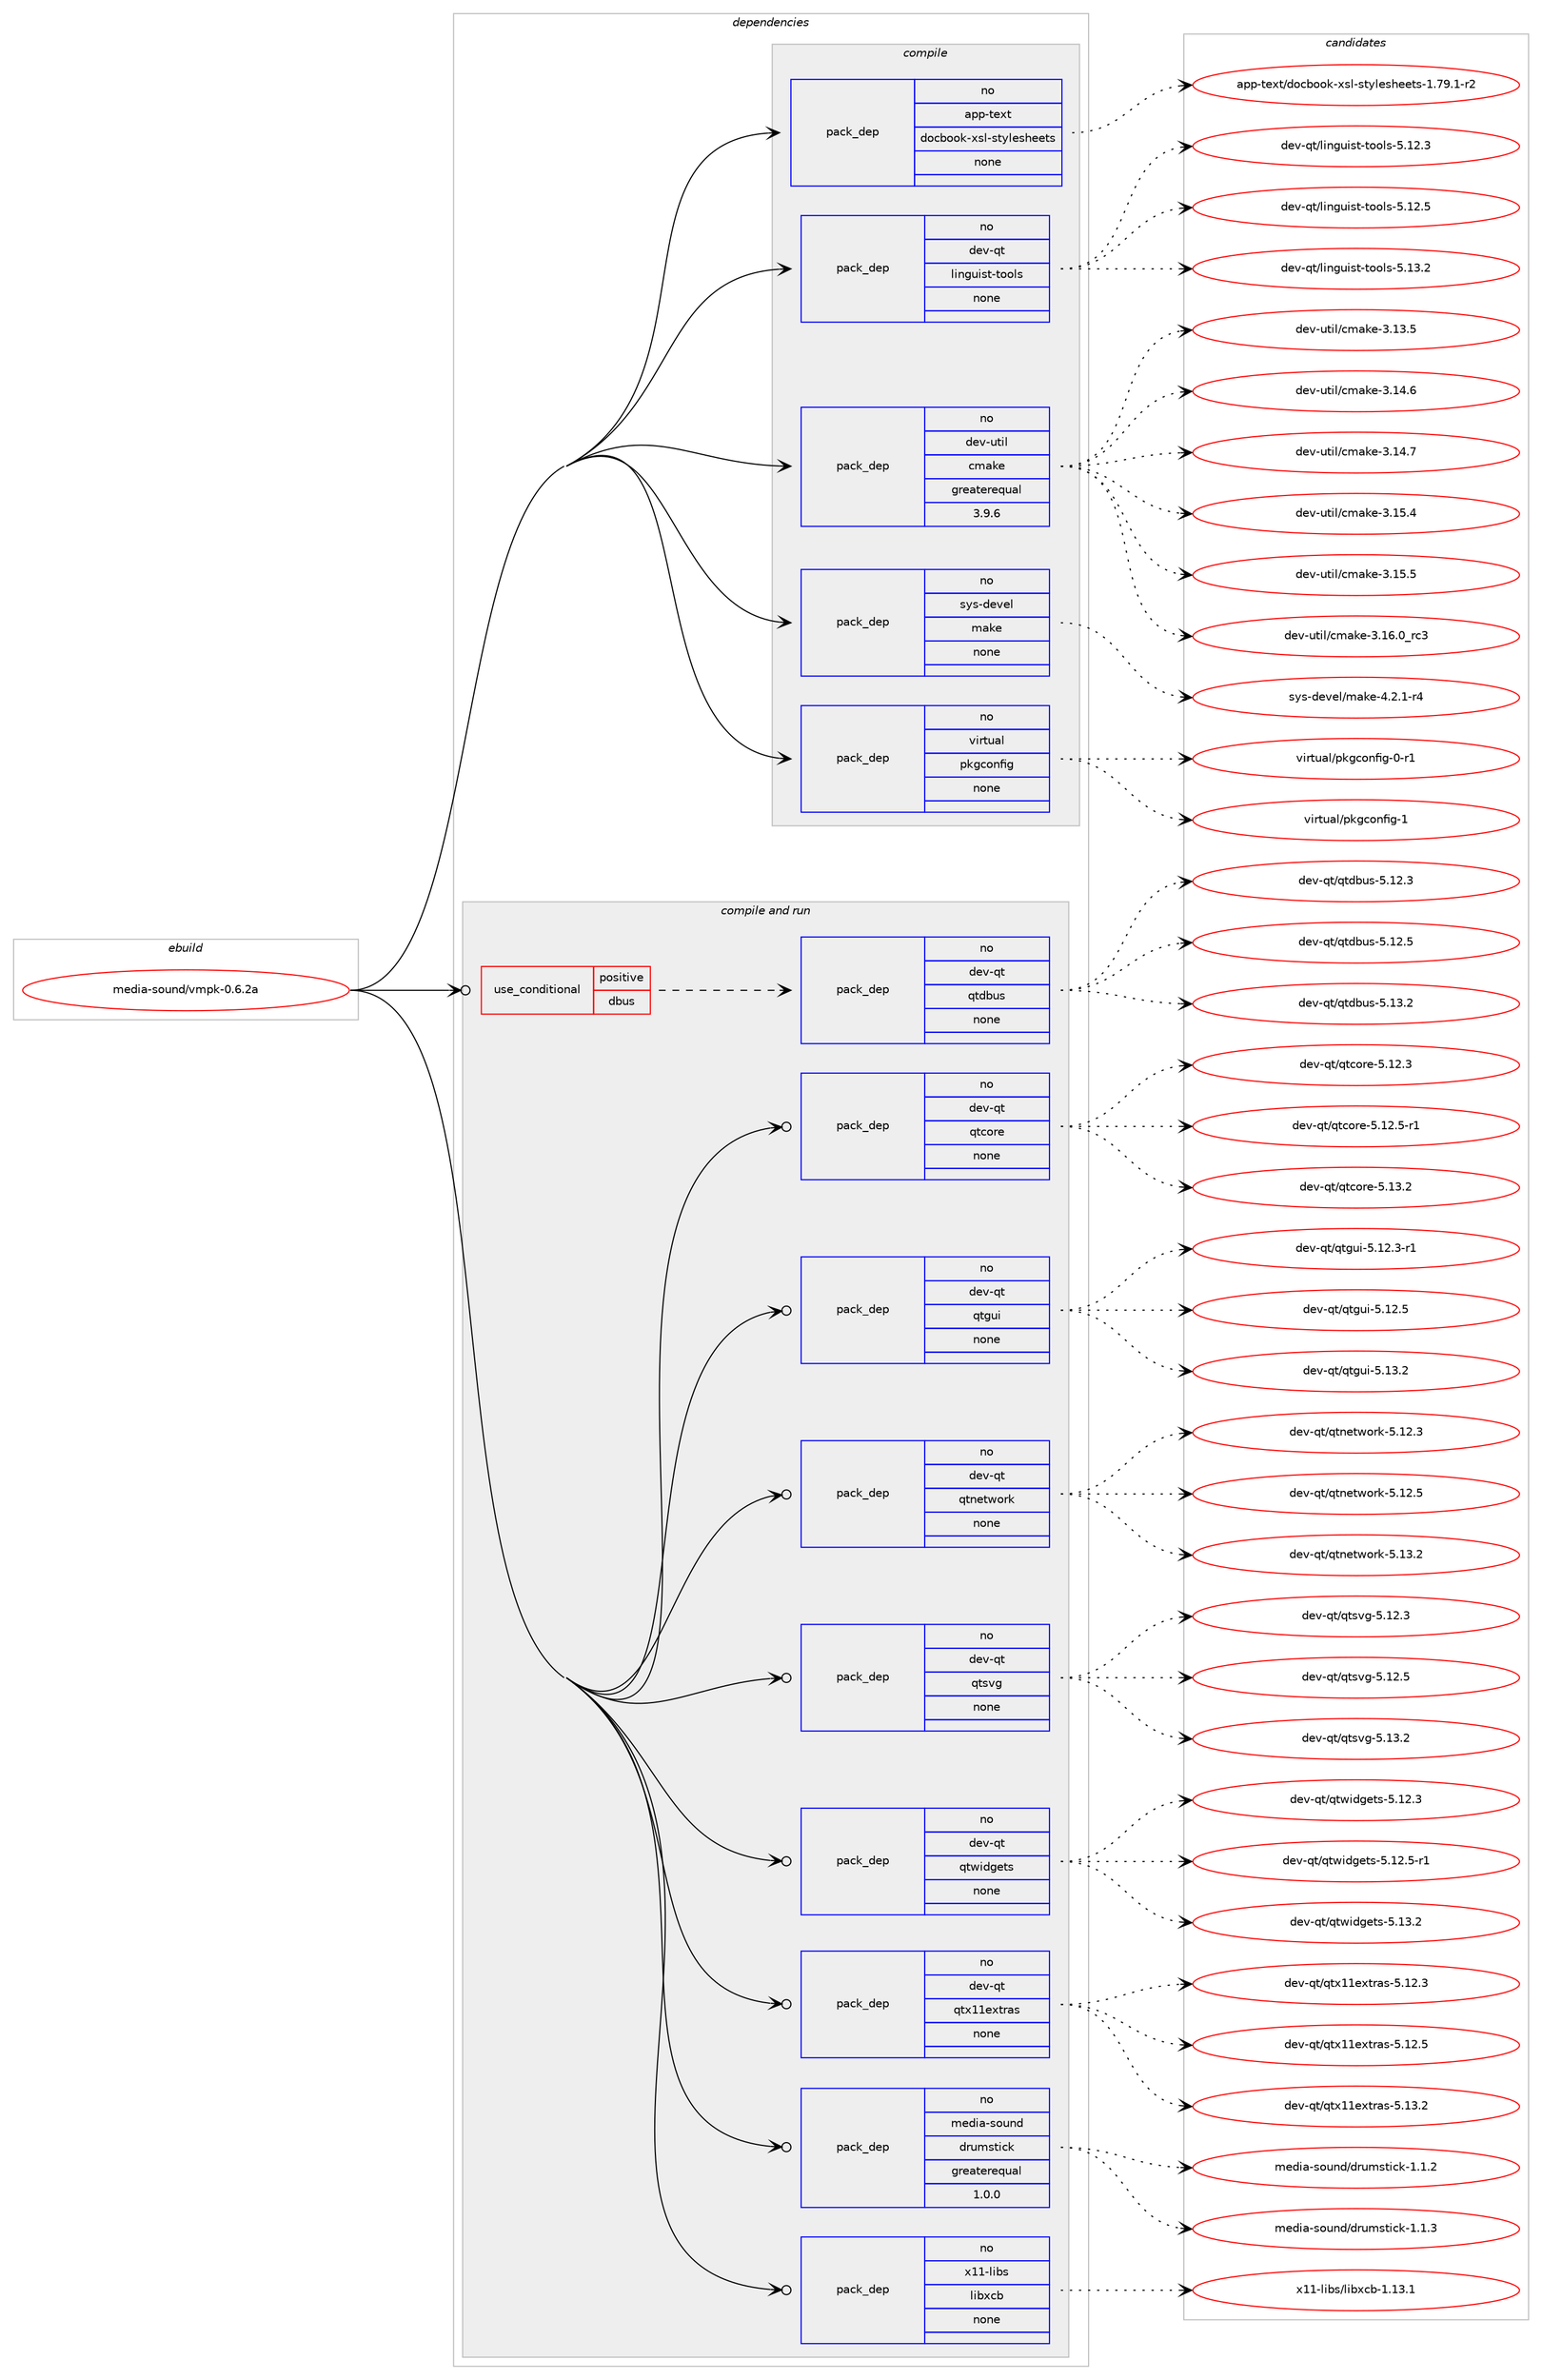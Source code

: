 digraph prolog {

# *************
# Graph options
# *************

newrank=true;
concentrate=true;
compound=true;
graph [rankdir=LR,fontname=Helvetica,fontsize=10,ranksep=1.5];#, ranksep=2.5, nodesep=0.2];
edge  [arrowhead=vee];
node  [fontname=Helvetica,fontsize=10];

# **********
# The ebuild
# **********

subgraph cluster_leftcol {
color=gray;
rank=same;
label=<<i>ebuild</i>>;
id [label="media-sound/vmpk-0.6.2a", color=red, width=4, href="../media-sound/vmpk-0.6.2a.svg"];
}

# ****************
# The dependencies
# ****************

subgraph cluster_midcol {
color=gray;
label=<<i>dependencies</i>>;
subgraph cluster_compile {
fillcolor="#eeeeee";
style=filled;
label=<<i>compile</i>>;
subgraph pack594942 {
dependency804312 [label=<<TABLE BORDER="0" CELLBORDER="1" CELLSPACING="0" CELLPADDING="4" WIDTH="220"><TR><TD ROWSPAN="6" CELLPADDING="30">pack_dep</TD></TR><TR><TD WIDTH="110">no</TD></TR><TR><TD>app-text</TD></TR><TR><TD>docbook-xsl-stylesheets</TD></TR><TR><TD>none</TD></TR><TR><TD></TD></TR></TABLE>>, shape=none, color=blue];
}
id:e -> dependency804312:w [weight=20,style="solid",arrowhead="vee"];
subgraph pack594943 {
dependency804313 [label=<<TABLE BORDER="0" CELLBORDER="1" CELLSPACING="0" CELLPADDING="4" WIDTH="220"><TR><TD ROWSPAN="6" CELLPADDING="30">pack_dep</TD></TR><TR><TD WIDTH="110">no</TD></TR><TR><TD>dev-qt</TD></TR><TR><TD>linguist-tools</TD></TR><TR><TD>none</TD></TR><TR><TD></TD></TR></TABLE>>, shape=none, color=blue];
}
id:e -> dependency804313:w [weight=20,style="solid",arrowhead="vee"];
subgraph pack594944 {
dependency804314 [label=<<TABLE BORDER="0" CELLBORDER="1" CELLSPACING="0" CELLPADDING="4" WIDTH="220"><TR><TD ROWSPAN="6" CELLPADDING="30">pack_dep</TD></TR><TR><TD WIDTH="110">no</TD></TR><TR><TD>dev-util</TD></TR><TR><TD>cmake</TD></TR><TR><TD>greaterequal</TD></TR><TR><TD>3.9.6</TD></TR></TABLE>>, shape=none, color=blue];
}
id:e -> dependency804314:w [weight=20,style="solid",arrowhead="vee"];
subgraph pack594945 {
dependency804315 [label=<<TABLE BORDER="0" CELLBORDER="1" CELLSPACING="0" CELLPADDING="4" WIDTH="220"><TR><TD ROWSPAN="6" CELLPADDING="30">pack_dep</TD></TR><TR><TD WIDTH="110">no</TD></TR><TR><TD>sys-devel</TD></TR><TR><TD>make</TD></TR><TR><TD>none</TD></TR><TR><TD></TD></TR></TABLE>>, shape=none, color=blue];
}
id:e -> dependency804315:w [weight=20,style="solid",arrowhead="vee"];
subgraph pack594946 {
dependency804316 [label=<<TABLE BORDER="0" CELLBORDER="1" CELLSPACING="0" CELLPADDING="4" WIDTH="220"><TR><TD ROWSPAN="6" CELLPADDING="30">pack_dep</TD></TR><TR><TD WIDTH="110">no</TD></TR><TR><TD>virtual</TD></TR><TR><TD>pkgconfig</TD></TR><TR><TD>none</TD></TR><TR><TD></TD></TR></TABLE>>, shape=none, color=blue];
}
id:e -> dependency804316:w [weight=20,style="solid",arrowhead="vee"];
}
subgraph cluster_compileandrun {
fillcolor="#eeeeee";
style=filled;
label=<<i>compile and run</i>>;
subgraph cond195316 {
dependency804317 [label=<<TABLE BORDER="0" CELLBORDER="1" CELLSPACING="0" CELLPADDING="4"><TR><TD ROWSPAN="3" CELLPADDING="10">use_conditional</TD></TR><TR><TD>positive</TD></TR><TR><TD>dbus</TD></TR></TABLE>>, shape=none, color=red];
subgraph pack594947 {
dependency804318 [label=<<TABLE BORDER="0" CELLBORDER="1" CELLSPACING="0" CELLPADDING="4" WIDTH="220"><TR><TD ROWSPAN="6" CELLPADDING="30">pack_dep</TD></TR><TR><TD WIDTH="110">no</TD></TR><TR><TD>dev-qt</TD></TR><TR><TD>qtdbus</TD></TR><TR><TD>none</TD></TR><TR><TD></TD></TR></TABLE>>, shape=none, color=blue];
}
dependency804317:e -> dependency804318:w [weight=20,style="dashed",arrowhead="vee"];
}
id:e -> dependency804317:w [weight=20,style="solid",arrowhead="odotvee"];
subgraph pack594948 {
dependency804319 [label=<<TABLE BORDER="0" CELLBORDER="1" CELLSPACING="0" CELLPADDING="4" WIDTH="220"><TR><TD ROWSPAN="6" CELLPADDING="30">pack_dep</TD></TR><TR><TD WIDTH="110">no</TD></TR><TR><TD>dev-qt</TD></TR><TR><TD>qtcore</TD></TR><TR><TD>none</TD></TR><TR><TD></TD></TR></TABLE>>, shape=none, color=blue];
}
id:e -> dependency804319:w [weight=20,style="solid",arrowhead="odotvee"];
subgraph pack594949 {
dependency804320 [label=<<TABLE BORDER="0" CELLBORDER="1" CELLSPACING="0" CELLPADDING="4" WIDTH="220"><TR><TD ROWSPAN="6" CELLPADDING="30">pack_dep</TD></TR><TR><TD WIDTH="110">no</TD></TR><TR><TD>dev-qt</TD></TR><TR><TD>qtgui</TD></TR><TR><TD>none</TD></TR><TR><TD></TD></TR></TABLE>>, shape=none, color=blue];
}
id:e -> dependency804320:w [weight=20,style="solid",arrowhead="odotvee"];
subgraph pack594950 {
dependency804321 [label=<<TABLE BORDER="0" CELLBORDER="1" CELLSPACING="0" CELLPADDING="4" WIDTH="220"><TR><TD ROWSPAN="6" CELLPADDING="30">pack_dep</TD></TR><TR><TD WIDTH="110">no</TD></TR><TR><TD>dev-qt</TD></TR><TR><TD>qtnetwork</TD></TR><TR><TD>none</TD></TR><TR><TD></TD></TR></TABLE>>, shape=none, color=blue];
}
id:e -> dependency804321:w [weight=20,style="solid",arrowhead="odotvee"];
subgraph pack594951 {
dependency804322 [label=<<TABLE BORDER="0" CELLBORDER="1" CELLSPACING="0" CELLPADDING="4" WIDTH="220"><TR><TD ROWSPAN="6" CELLPADDING="30">pack_dep</TD></TR><TR><TD WIDTH="110">no</TD></TR><TR><TD>dev-qt</TD></TR><TR><TD>qtsvg</TD></TR><TR><TD>none</TD></TR><TR><TD></TD></TR></TABLE>>, shape=none, color=blue];
}
id:e -> dependency804322:w [weight=20,style="solid",arrowhead="odotvee"];
subgraph pack594952 {
dependency804323 [label=<<TABLE BORDER="0" CELLBORDER="1" CELLSPACING="0" CELLPADDING="4" WIDTH="220"><TR><TD ROWSPAN="6" CELLPADDING="30">pack_dep</TD></TR><TR><TD WIDTH="110">no</TD></TR><TR><TD>dev-qt</TD></TR><TR><TD>qtwidgets</TD></TR><TR><TD>none</TD></TR><TR><TD></TD></TR></TABLE>>, shape=none, color=blue];
}
id:e -> dependency804323:w [weight=20,style="solid",arrowhead="odotvee"];
subgraph pack594953 {
dependency804324 [label=<<TABLE BORDER="0" CELLBORDER="1" CELLSPACING="0" CELLPADDING="4" WIDTH="220"><TR><TD ROWSPAN="6" CELLPADDING="30">pack_dep</TD></TR><TR><TD WIDTH="110">no</TD></TR><TR><TD>dev-qt</TD></TR><TR><TD>qtx11extras</TD></TR><TR><TD>none</TD></TR><TR><TD></TD></TR></TABLE>>, shape=none, color=blue];
}
id:e -> dependency804324:w [weight=20,style="solid",arrowhead="odotvee"];
subgraph pack594954 {
dependency804325 [label=<<TABLE BORDER="0" CELLBORDER="1" CELLSPACING="0" CELLPADDING="4" WIDTH="220"><TR><TD ROWSPAN="6" CELLPADDING="30">pack_dep</TD></TR><TR><TD WIDTH="110">no</TD></TR><TR><TD>media-sound</TD></TR><TR><TD>drumstick</TD></TR><TR><TD>greaterequal</TD></TR><TR><TD>1.0.0</TD></TR></TABLE>>, shape=none, color=blue];
}
id:e -> dependency804325:w [weight=20,style="solid",arrowhead="odotvee"];
subgraph pack594955 {
dependency804326 [label=<<TABLE BORDER="0" CELLBORDER="1" CELLSPACING="0" CELLPADDING="4" WIDTH="220"><TR><TD ROWSPAN="6" CELLPADDING="30">pack_dep</TD></TR><TR><TD WIDTH="110">no</TD></TR><TR><TD>x11-libs</TD></TR><TR><TD>libxcb</TD></TR><TR><TD>none</TD></TR><TR><TD></TD></TR></TABLE>>, shape=none, color=blue];
}
id:e -> dependency804326:w [weight=20,style="solid",arrowhead="odotvee"];
}
subgraph cluster_run {
fillcolor="#eeeeee";
style=filled;
label=<<i>run</i>>;
}
}

# **************
# The candidates
# **************

subgraph cluster_choices {
rank=same;
color=gray;
label=<<i>candidates</i>>;

subgraph choice594942 {
color=black;
nodesep=1;
choice97112112451161011201164710011199981111111074512011510845115116121108101115104101101116115454946555746494511450 [label="app-text/docbook-xsl-stylesheets-1.79.1-r2", color=red, width=4,href="../app-text/docbook-xsl-stylesheets-1.79.1-r2.svg"];
dependency804312:e -> choice97112112451161011201164710011199981111111074512011510845115116121108101115104101101116115454946555746494511450:w [style=dotted,weight="100"];
}
subgraph choice594943 {
color=black;
nodesep=1;
choice10010111845113116471081051101031171051151164511611111110811545534649504651 [label="dev-qt/linguist-tools-5.12.3", color=red, width=4,href="../dev-qt/linguist-tools-5.12.3.svg"];
choice10010111845113116471081051101031171051151164511611111110811545534649504653 [label="dev-qt/linguist-tools-5.12.5", color=red, width=4,href="../dev-qt/linguist-tools-5.12.5.svg"];
choice10010111845113116471081051101031171051151164511611111110811545534649514650 [label="dev-qt/linguist-tools-5.13.2", color=red, width=4,href="../dev-qt/linguist-tools-5.13.2.svg"];
dependency804313:e -> choice10010111845113116471081051101031171051151164511611111110811545534649504651:w [style=dotted,weight="100"];
dependency804313:e -> choice10010111845113116471081051101031171051151164511611111110811545534649504653:w [style=dotted,weight="100"];
dependency804313:e -> choice10010111845113116471081051101031171051151164511611111110811545534649514650:w [style=dotted,weight="100"];
}
subgraph choice594944 {
color=black;
nodesep=1;
choice1001011184511711610510847991099710710145514649514653 [label="dev-util/cmake-3.13.5", color=red, width=4,href="../dev-util/cmake-3.13.5.svg"];
choice1001011184511711610510847991099710710145514649524654 [label="dev-util/cmake-3.14.6", color=red, width=4,href="../dev-util/cmake-3.14.6.svg"];
choice1001011184511711610510847991099710710145514649524655 [label="dev-util/cmake-3.14.7", color=red, width=4,href="../dev-util/cmake-3.14.7.svg"];
choice1001011184511711610510847991099710710145514649534652 [label="dev-util/cmake-3.15.4", color=red, width=4,href="../dev-util/cmake-3.15.4.svg"];
choice1001011184511711610510847991099710710145514649534653 [label="dev-util/cmake-3.15.5", color=red, width=4,href="../dev-util/cmake-3.15.5.svg"];
choice1001011184511711610510847991099710710145514649544648951149951 [label="dev-util/cmake-3.16.0_rc3", color=red, width=4,href="../dev-util/cmake-3.16.0_rc3.svg"];
dependency804314:e -> choice1001011184511711610510847991099710710145514649514653:w [style=dotted,weight="100"];
dependency804314:e -> choice1001011184511711610510847991099710710145514649524654:w [style=dotted,weight="100"];
dependency804314:e -> choice1001011184511711610510847991099710710145514649524655:w [style=dotted,weight="100"];
dependency804314:e -> choice1001011184511711610510847991099710710145514649534652:w [style=dotted,weight="100"];
dependency804314:e -> choice1001011184511711610510847991099710710145514649534653:w [style=dotted,weight="100"];
dependency804314:e -> choice1001011184511711610510847991099710710145514649544648951149951:w [style=dotted,weight="100"];
}
subgraph choice594945 {
color=black;
nodesep=1;
choice1151211154510010111810110847109971071014552465046494511452 [label="sys-devel/make-4.2.1-r4", color=red, width=4,href="../sys-devel/make-4.2.1-r4.svg"];
dependency804315:e -> choice1151211154510010111810110847109971071014552465046494511452:w [style=dotted,weight="100"];
}
subgraph choice594946 {
color=black;
nodesep=1;
choice11810511411611797108471121071039911111010210510345484511449 [label="virtual/pkgconfig-0-r1", color=red, width=4,href="../virtual/pkgconfig-0-r1.svg"];
choice1181051141161179710847112107103991111101021051034549 [label="virtual/pkgconfig-1", color=red, width=4,href="../virtual/pkgconfig-1.svg"];
dependency804316:e -> choice11810511411611797108471121071039911111010210510345484511449:w [style=dotted,weight="100"];
dependency804316:e -> choice1181051141161179710847112107103991111101021051034549:w [style=dotted,weight="100"];
}
subgraph choice594947 {
color=black;
nodesep=1;
choice10010111845113116471131161009811711545534649504651 [label="dev-qt/qtdbus-5.12.3", color=red, width=4,href="../dev-qt/qtdbus-5.12.3.svg"];
choice10010111845113116471131161009811711545534649504653 [label="dev-qt/qtdbus-5.12.5", color=red, width=4,href="../dev-qt/qtdbus-5.12.5.svg"];
choice10010111845113116471131161009811711545534649514650 [label="dev-qt/qtdbus-5.13.2", color=red, width=4,href="../dev-qt/qtdbus-5.13.2.svg"];
dependency804318:e -> choice10010111845113116471131161009811711545534649504651:w [style=dotted,weight="100"];
dependency804318:e -> choice10010111845113116471131161009811711545534649504653:w [style=dotted,weight="100"];
dependency804318:e -> choice10010111845113116471131161009811711545534649514650:w [style=dotted,weight="100"];
}
subgraph choice594948 {
color=black;
nodesep=1;
choice10010111845113116471131169911111410145534649504651 [label="dev-qt/qtcore-5.12.3", color=red, width=4,href="../dev-qt/qtcore-5.12.3.svg"];
choice100101118451131164711311699111114101455346495046534511449 [label="dev-qt/qtcore-5.12.5-r1", color=red, width=4,href="../dev-qt/qtcore-5.12.5-r1.svg"];
choice10010111845113116471131169911111410145534649514650 [label="dev-qt/qtcore-5.13.2", color=red, width=4,href="../dev-qt/qtcore-5.13.2.svg"];
dependency804319:e -> choice10010111845113116471131169911111410145534649504651:w [style=dotted,weight="100"];
dependency804319:e -> choice100101118451131164711311699111114101455346495046534511449:w [style=dotted,weight="100"];
dependency804319:e -> choice10010111845113116471131169911111410145534649514650:w [style=dotted,weight="100"];
}
subgraph choice594949 {
color=black;
nodesep=1;
choice1001011184511311647113116103117105455346495046514511449 [label="dev-qt/qtgui-5.12.3-r1", color=red, width=4,href="../dev-qt/qtgui-5.12.3-r1.svg"];
choice100101118451131164711311610311710545534649504653 [label="dev-qt/qtgui-5.12.5", color=red, width=4,href="../dev-qt/qtgui-5.12.5.svg"];
choice100101118451131164711311610311710545534649514650 [label="dev-qt/qtgui-5.13.2", color=red, width=4,href="../dev-qt/qtgui-5.13.2.svg"];
dependency804320:e -> choice1001011184511311647113116103117105455346495046514511449:w [style=dotted,weight="100"];
dependency804320:e -> choice100101118451131164711311610311710545534649504653:w [style=dotted,weight="100"];
dependency804320:e -> choice100101118451131164711311610311710545534649514650:w [style=dotted,weight="100"];
}
subgraph choice594950 {
color=black;
nodesep=1;
choice100101118451131164711311611010111611911111410745534649504651 [label="dev-qt/qtnetwork-5.12.3", color=red, width=4,href="../dev-qt/qtnetwork-5.12.3.svg"];
choice100101118451131164711311611010111611911111410745534649504653 [label="dev-qt/qtnetwork-5.12.5", color=red, width=4,href="../dev-qt/qtnetwork-5.12.5.svg"];
choice100101118451131164711311611010111611911111410745534649514650 [label="dev-qt/qtnetwork-5.13.2", color=red, width=4,href="../dev-qt/qtnetwork-5.13.2.svg"];
dependency804321:e -> choice100101118451131164711311611010111611911111410745534649504651:w [style=dotted,weight="100"];
dependency804321:e -> choice100101118451131164711311611010111611911111410745534649504653:w [style=dotted,weight="100"];
dependency804321:e -> choice100101118451131164711311611010111611911111410745534649514650:w [style=dotted,weight="100"];
}
subgraph choice594951 {
color=black;
nodesep=1;
choice100101118451131164711311611511810345534649504651 [label="dev-qt/qtsvg-5.12.3", color=red, width=4,href="../dev-qt/qtsvg-5.12.3.svg"];
choice100101118451131164711311611511810345534649504653 [label="dev-qt/qtsvg-5.12.5", color=red, width=4,href="../dev-qt/qtsvg-5.12.5.svg"];
choice100101118451131164711311611511810345534649514650 [label="dev-qt/qtsvg-5.13.2", color=red, width=4,href="../dev-qt/qtsvg-5.13.2.svg"];
dependency804322:e -> choice100101118451131164711311611511810345534649504651:w [style=dotted,weight="100"];
dependency804322:e -> choice100101118451131164711311611511810345534649504653:w [style=dotted,weight="100"];
dependency804322:e -> choice100101118451131164711311611511810345534649514650:w [style=dotted,weight="100"];
}
subgraph choice594952 {
color=black;
nodesep=1;
choice100101118451131164711311611910510010310111611545534649504651 [label="dev-qt/qtwidgets-5.12.3", color=red, width=4,href="../dev-qt/qtwidgets-5.12.3.svg"];
choice1001011184511311647113116119105100103101116115455346495046534511449 [label="dev-qt/qtwidgets-5.12.5-r1", color=red, width=4,href="../dev-qt/qtwidgets-5.12.5-r1.svg"];
choice100101118451131164711311611910510010310111611545534649514650 [label="dev-qt/qtwidgets-5.13.2", color=red, width=4,href="../dev-qt/qtwidgets-5.13.2.svg"];
dependency804323:e -> choice100101118451131164711311611910510010310111611545534649504651:w [style=dotted,weight="100"];
dependency804323:e -> choice1001011184511311647113116119105100103101116115455346495046534511449:w [style=dotted,weight="100"];
dependency804323:e -> choice100101118451131164711311611910510010310111611545534649514650:w [style=dotted,weight="100"];
}
subgraph choice594953 {
color=black;
nodesep=1;
choice100101118451131164711311612049491011201161149711545534649504651 [label="dev-qt/qtx11extras-5.12.3", color=red, width=4,href="../dev-qt/qtx11extras-5.12.3.svg"];
choice100101118451131164711311612049491011201161149711545534649504653 [label="dev-qt/qtx11extras-5.12.5", color=red, width=4,href="../dev-qt/qtx11extras-5.12.5.svg"];
choice100101118451131164711311612049491011201161149711545534649514650 [label="dev-qt/qtx11extras-5.13.2", color=red, width=4,href="../dev-qt/qtx11extras-5.13.2.svg"];
dependency804324:e -> choice100101118451131164711311612049491011201161149711545534649504651:w [style=dotted,weight="100"];
dependency804324:e -> choice100101118451131164711311612049491011201161149711545534649504653:w [style=dotted,weight="100"];
dependency804324:e -> choice100101118451131164711311612049491011201161149711545534649514650:w [style=dotted,weight="100"];
}
subgraph choice594954 {
color=black;
nodesep=1;
choice10910110010597451151111171101004710011411710911511610599107454946494650 [label="media-sound/drumstick-1.1.2", color=red, width=4,href="../media-sound/drumstick-1.1.2.svg"];
choice10910110010597451151111171101004710011411710911511610599107454946494651 [label="media-sound/drumstick-1.1.3", color=red, width=4,href="../media-sound/drumstick-1.1.3.svg"];
dependency804325:e -> choice10910110010597451151111171101004710011411710911511610599107454946494650:w [style=dotted,weight="100"];
dependency804325:e -> choice10910110010597451151111171101004710011411710911511610599107454946494651:w [style=dotted,weight="100"];
}
subgraph choice594955 {
color=black;
nodesep=1;
choice120494945108105981154710810598120999845494649514649 [label="x11-libs/libxcb-1.13.1", color=red, width=4,href="../x11-libs/libxcb-1.13.1.svg"];
dependency804326:e -> choice120494945108105981154710810598120999845494649514649:w [style=dotted,weight="100"];
}
}

}
